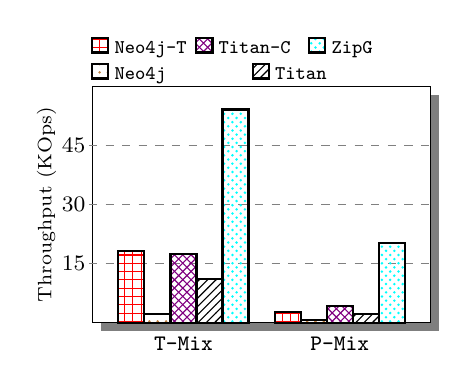 \begin{tikzpicture}[xscale=0.043,yscale=0.03]

  \draw[preaction={fill=black,opacity=.5,transform canvas={xshift=3,yshift=-3}},black][fill=white] (0,0) rectangle (100, 100);

  \draw[dashed, gray] (-1, 25) -- (101, 25);
  \draw[dashed, gray] (-1, 50) -- (101, 50);
  \draw[dashed, gray] (-1, 75) -- (101, 75);

  \draw[thick, black] (-5.5, 25.00) node[align=right] {\footnotesize{15}};
  \draw[thick, black] (-5.5, 50.00) node[align=right] {\footnotesize{30}};
  \draw[thick, black] (-5.5, 75.00) node[align=right] {\footnotesize{45}};

  \node (label-align) [thick, black, align=center, rotate=90] at (-13.5, 50) {{\scriptsize Throughput (KOps)}};

  \draw[thick, pattern=grid, pattern color=red] (7.69,0) rectangle (15.38,30.54);
  \draw[thick, pattern=dots, pattern color=brown] (15.38,0) rectangle (23.08,3.80);
  \draw[thick, pattern=crosshatch, pattern color=violet] (23.08,0) rectangle (30.77,29.20);
  \draw[thick, pattern=north east lines, pattern color=black] (30.77,0) rectangle (38.46,18.49);
  \draw[thick, pattern=crosshatch dots, pattern color=cyan] (38.46,0) rectangle (46.15,90.34);

  \draw[thick, pattern=grid, pattern color=red] (53.85,0) rectangle (61.54,4.70);
  \draw[thick, pattern=dots, pattern color=brown] (61.54,0) rectangle (69.23,1.25);
  \draw[thick, pattern=crosshatch, pattern color=violet] (69.23,0) rectangle (76.92,7.11);
  \draw[thick, pattern=north east lines, pattern color=black] (76.92,0) rectangle (84.62,3.91);
  \draw[thick, pattern=crosshatch dots, pattern color=cyan] (84.62,0) rectangle (92.31,33.95);

  \draw[thick, black] (26.92, -9) node {\footnotesize{\tt{T-Mix}}};
  \draw[thick, black] (73.08, -9) node {\footnotesize{\tt{P-Mix}}};

  \draw[thick, pattern=grid, pattern color=red] (0.00, 114.5) rectangle (4.75, 120.5) node[midway,right=0.05,text height=6,text depth=0.1, anchor=west] {\scriptsize{\tt{Neo4j-T}}};
  \draw[thick, pattern=dots, pattern color=brown] (0.00, 103.5) rectangle (4.75, 109.5) node[midway,right=0.05,text height=6,text depth=0.1, anchor=west] {\scriptsize{\tt{Neo4j}}};
  \draw[thick, pattern=crosshatch, pattern color=violet] (30.73, 114.5) rectangle (35.48, 120.5) node[midway,right=0.05,text height=6,text depth=0.1, anchor=west] {\scriptsize{\tt{Titan-C}}};
  \draw[thick, pattern=north east lines, pattern color=black] (47.40, 103.5) rectangle (52.15, 109.5) node[midway,right=0.05,text height=6,text depth=0.1, anchor=west] {\scriptsize{\tt{Titan}}};
  \draw[thick, pattern=crosshatch dots, pattern color=cyan] (64.07, 114.5) rectangle (68.82, 120.5) node[midway,right=0.05,text height=6,text depth=0.1, anchor=west] {\scriptsize{\tt{ZipG}}};

\end{tikzpicture}
